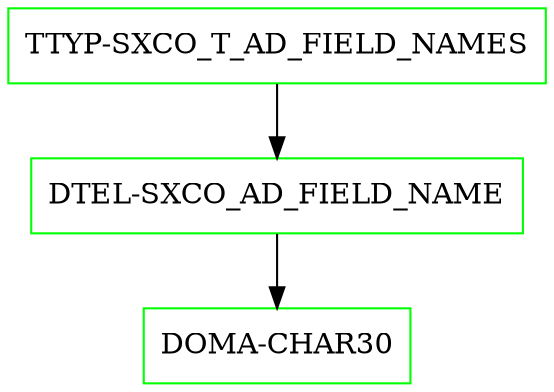 digraph G {
  "TTYP-SXCO_T_AD_FIELD_NAMES" [shape=box,color=green];
  "DTEL-SXCO_AD_FIELD_NAME" [shape=box,color=green,URL="./DTEL_SXCO_AD_FIELD_NAME.html"];
  "DOMA-CHAR30" [shape=box,color=green,URL="./DOMA_CHAR30.html"];
  "TTYP-SXCO_T_AD_FIELD_NAMES" -> "DTEL-SXCO_AD_FIELD_NAME";
  "DTEL-SXCO_AD_FIELD_NAME" -> "DOMA-CHAR30";
}
